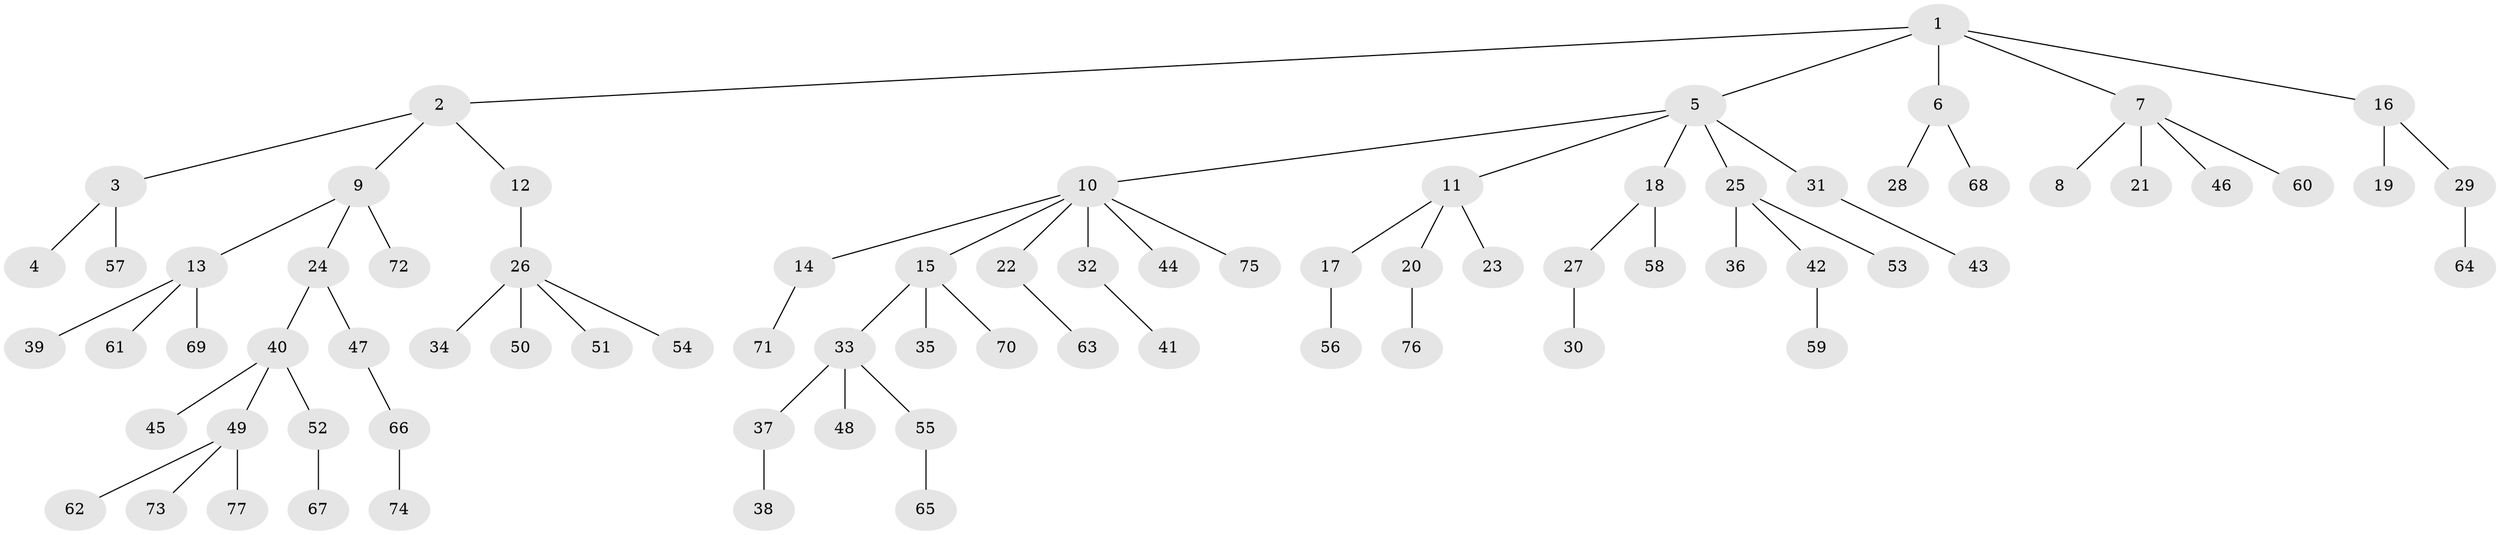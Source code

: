 // Generated by graph-tools (version 1.1) at 2025/53/03/09/25 04:53:58]
// undirected, 77 vertices, 76 edges
graph export_dot {
graph [start="1"]
  node [color=gray90,style=filled];
  1;
  2;
  3;
  4;
  5;
  6;
  7;
  8;
  9;
  10;
  11;
  12;
  13;
  14;
  15;
  16;
  17;
  18;
  19;
  20;
  21;
  22;
  23;
  24;
  25;
  26;
  27;
  28;
  29;
  30;
  31;
  32;
  33;
  34;
  35;
  36;
  37;
  38;
  39;
  40;
  41;
  42;
  43;
  44;
  45;
  46;
  47;
  48;
  49;
  50;
  51;
  52;
  53;
  54;
  55;
  56;
  57;
  58;
  59;
  60;
  61;
  62;
  63;
  64;
  65;
  66;
  67;
  68;
  69;
  70;
  71;
  72;
  73;
  74;
  75;
  76;
  77;
  1 -- 2;
  1 -- 5;
  1 -- 6;
  1 -- 7;
  1 -- 16;
  2 -- 3;
  2 -- 9;
  2 -- 12;
  3 -- 4;
  3 -- 57;
  5 -- 10;
  5 -- 11;
  5 -- 18;
  5 -- 25;
  5 -- 31;
  6 -- 28;
  6 -- 68;
  7 -- 8;
  7 -- 21;
  7 -- 46;
  7 -- 60;
  9 -- 13;
  9 -- 24;
  9 -- 72;
  10 -- 14;
  10 -- 15;
  10 -- 22;
  10 -- 32;
  10 -- 44;
  10 -- 75;
  11 -- 17;
  11 -- 20;
  11 -- 23;
  12 -- 26;
  13 -- 39;
  13 -- 61;
  13 -- 69;
  14 -- 71;
  15 -- 33;
  15 -- 35;
  15 -- 70;
  16 -- 19;
  16 -- 29;
  17 -- 56;
  18 -- 27;
  18 -- 58;
  20 -- 76;
  22 -- 63;
  24 -- 40;
  24 -- 47;
  25 -- 36;
  25 -- 42;
  25 -- 53;
  26 -- 34;
  26 -- 50;
  26 -- 51;
  26 -- 54;
  27 -- 30;
  29 -- 64;
  31 -- 43;
  32 -- 41;
  33 -- 37;
  33 -- 48;
  33 -- 55;
  37 -- 38;
  40 -- 45;
  40 -- 49;
  40 -- 52;
  42 -- 59;
  47 -- 66;
  49 -- 62;
  49 -- 73;
  49 -- 77;
  52 -- 67;
  55 -- 65;
  66 -- 74;
}
